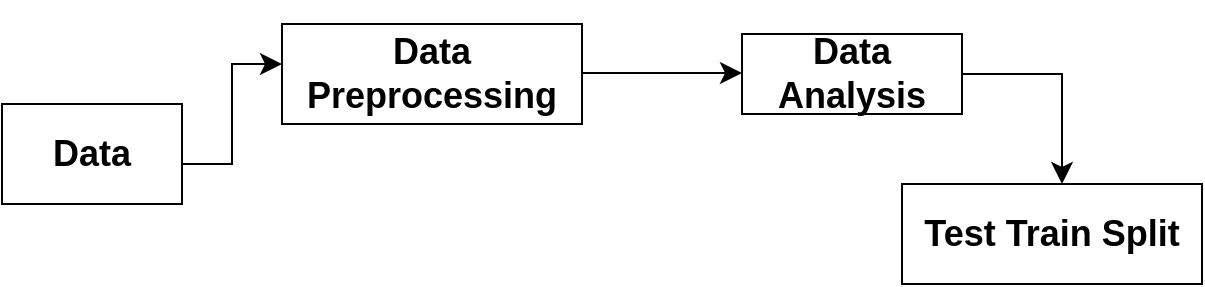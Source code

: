 <mxfile>
    <diagram id="0COO4-lk9x-RvbFPMDMK" name="Page-1">
        <mxGraphModel dx="777" dy="1413" grid="1" gridSize="10" guides="1" tooltips="1" connect="1" arrows="1" fold="1" page="1" pageScale="1" pageWidth="1100" pageHeight="850" math="0" shadow="0">
            <root>
                <mxCell id="0"/>
                <mxCell id="1" parent="0"/>
                <mxCell id="11" value="&lt;h2&gt;&lt;b&gt;Data&lt;/b&gt;&lt;/h2&gt;" style="whiteSpace=wrap;html=1;align=center;" vertex="1" parent="1">
                    <mxGeometry x="70" y="-360" width="90" height="50" as="geometry"/>
                </mxCell>
                <mxCell id="12" value="" style="edgeStyle=elbowEdgeStyle;elbow=horizontal;endArrow=classic;html=1;curved=0;rounded=0;endSize=8;startSize=8;" edge="1" parent="1">
                    <mxGeometry width="50" height="50" relative="1" as="geometry">
                        <mxPoint x="160" y="-330" as="sourcePoint"/>
                        <mxPoint x="210" y="-380" as="targetPoint"/>
                    </mxGeometry>
                </mxCell>
                <mxCell id="13" value="&lt;h2&gt;Data Preprocessing&lt;/h2&gt;" style="text;align=center;html=1;verticalAlign=middle;whiteSpace=wrap;rounded=0;fillColor=default;fontStyle=0;strokeColor=default;" vertex="1" parent="1">
                    <mxGeometry x="210" y="-400" width="150" height="50" as="geometry"/>
                </mxCell>
                <mxCell id="14" value="" style="edgeStyle=elbowEdgeStyle;elbow=horizontal;endArrow=classic;html=1;curved=0;rounded=0;endSize=8;startSize=8;" edge="1" parent="1">
                    <mxGeometry width="50" height="50" relative="1" as="geometry">
                        <mxPoint x="360" y="-375.5" as="sourcePoint"/>
                        <mxPoint x="440" y="-375.5" as="targetPoint"/>
                    </mxGeometry>
                </mxCell>
                <mxCell id="15" value="&lt;h2&gt;Data Analysis&lt;/h2&gt;" style="text;strokeColor=default;align=center;fillColor=default;html=1;verticalAlign=middle;whiteSpace=wrap;rounded=0;" vertex="1" parent="1">
                    <mxGeometry x="440" y="-395" width="110" height="40" as="geometry"/>
                </mxCell>
                <mxCell id="17" value="" style="edgeStyle=segmentEdgeStyle;endArrow=classic;html=1;curved=0;rounded=0;endSize=8;startSize=8;" edge="1" parent="1">
                    <mxGeometry width="50" height="50" relative="1" as="geometry">
                        <mxPoint x="550" y="-375" as="sourcePoint"/>
                        <mxPoint x="600" y="-320" as="targetPoint"/>
                    </mxGeometry>
                </mxCell>
                <mxCell id="19" value="&lt;h2&gt;Test Train Split&lt;/h2&gt;" style="whiteSpace=wrap;html=1;" vertex="1" parent="1">
                    <mxGeometry x="520" y="-320" width="150" height="50" as="geometry"/>
                </mxCell>
            </root>
        </mxGraphModel>
    </diagram>
</mxfile>